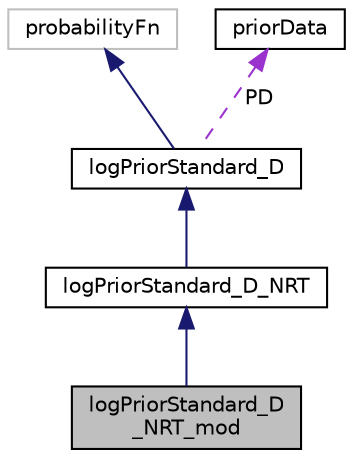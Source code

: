 digraph "logPriorStandard_D_NRT_mod"
{
  edge [fontname="Helvetica",fontsize="10",labelfontname="Helvetica",labelfontsize="10"];
  node [fontname="Helvetica",fontsize="10",shape=record];
  Node4 [label="logPriorStandard_D\l_NRT_mod",height=0.2,width=0.4,color="black", fillcolor="grey75", style="filled", fontcolor="black"];
  Node5 -> Node4 [dir="back",color="midnightblue",fontsize="10",style="solid",fontname="Helvetica"];
  Node5 [label="logPriorStandard_D_NRT",height=0.2,width=0.4,color="black", fillcolor="white", style="filled",URL="$d7/dfb/classlogPriorStandard__D__NRT.html"];
  Node6 -> Node5 [dir="back",color="midnightblue",fontsize="10",style="solid",fontname="Helvetica"];
  Node6 [label="logPriorStandard_D",height=0.2,width=0.4,color="black", fillcolor="white", style="filled",URL="$d3/d66/classlogPriorStandard__D.html"];
  Node7 -> Node6 [dir="back",color="midnightblue",fontsize="10",style="solid",fontname="Helvetica"];
  Node7 [label="probabilityFn",height=0.2,width=0.4,color="grey75", fillcolor="white", style="filled"];
  Node8 -> Node6 [dir="back",color="darkorchid3",fontsize="10",style="dashed",label=" PD" ,fontname="Helvetica"];
  Node8 [label="priorData",height=0.2,width=0.4,color="black", fillcolor="white", style="filled",URL="$d6/dd0/structpriorData.html"];
}
